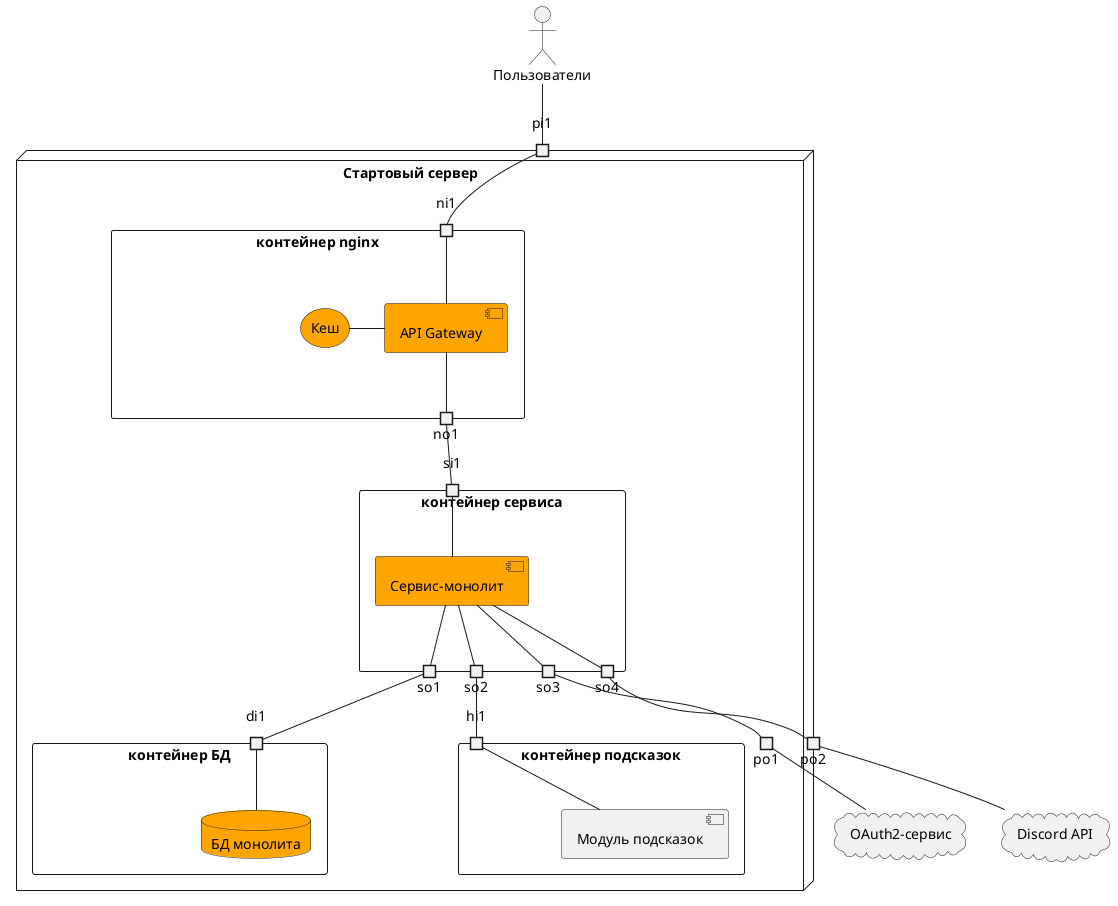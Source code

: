 @startuml
actor "Пользователи" as users

node "Стартовый сервер" {
    portin pi1
    portout po1
    portout po2
    rectangle "контейнер nginx" {
        portin ni1
        portout no1
        component "API Gateway" as gateway #orange
        storage "Кеш" as cache #orange
        ni1-gateway
        gateway-no1
        gateway-le-cache
    }
    rectangle "контейнер сервиса" {
        portin si1
        component "Сервис-монолит" as service #orange
        portout so1
        portout so2
        portout so3
        portout so4
        si1-service
        service-so1
        service-so2
        service-so3
        service-so4
    }
    rectangle "контейнер БД" {
        portin di1
        database "БД монолита" as db #orange
        di1-db
    }

    rectangle "контейнер подсказок" {
        portin hi1
        component "Модуль подсказок" as hint
        hi1-hint
    }
    pi1--ni1
    no1--si1
    so3--po1
    so4--po2
    so1--di1
    so2--hi1
}
cloud "OAuth2-сервис" as oauth2
cloud "Discord API" as discord

users--pi1
po1--oauth2
po2--discord
@enduml
